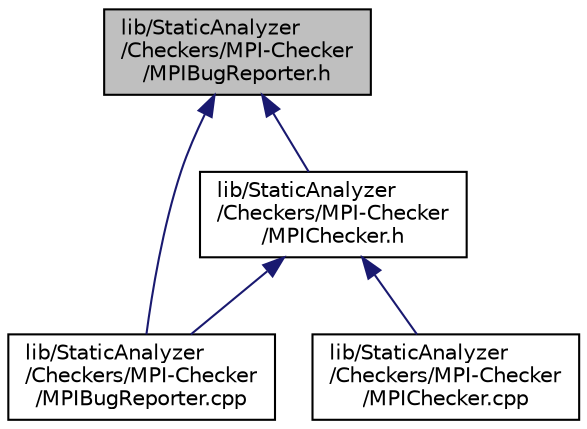 digraph "lib/StaticAnalyzer/Checkers/MPI-Checker/MPIBugReporter.h"
{
 // LATEX_PDF_SIZE
  bgcolor="transparent";
  edge [fontname="Helvetica",fontsize="10",labelfontname="Helvetica",labelfontsize="10"];
  node [fontname="Helvetica",fontsize="10",shape=record];
  Node1 [label="lib/StaticAnalyzer\l/Checkers/MPI-Checker\l/MPIBugReporter.h",height=0.2,width=0.4,color="black", fillcolor="grey75", style="filled", fontcolor="black",tooltip=" "];
  Node1 -> Node2 [dir="back",color="midnightblue",fontsize="10",style="solid",fontname="Helvetica"];
  Node2 [label="lib/StaticAnalyzer\l/Checkers/MPI-Checker\l/MPIBugReporter.cpp",height=0.2,width=0.4,color="black",URL="$MPIBugReporter_8cpp.html",tooltip=" "];
  Node1 -> Node3 [dir="back",color="midnightblue",fontsize="10",style="solid",fontname="Helvetica"];
  Node3 [label="lib/StaticAnalyzer\l/Checkers/MPI-Checker\l/MPIChecker.h",height=0.2,width=0.4,color="black",URL="$MPIChecker_8h.html",tooltip=" "];
  Node3 -> Node2 [dir="back",color="midnightblue",fontsize="10",style="solid",fontname="Helvetica"];
  Node3 -> Node4 [dir="back",color="midnightblue",fontsize="10",style="solid",fontname="Helvetica"];
  Node4 [label="lib/StaticAnalyzer\l/Checkers/MPI-Checker\l/MPIChecker.cpp",height=0.2,width=0.4,color="black",URL="$MPIChecker_8cpp.html",tooltip=" "];
}

